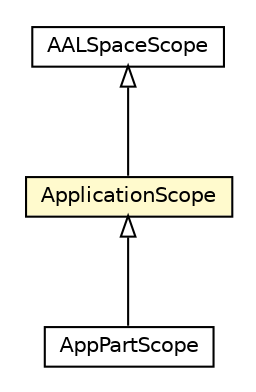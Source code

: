 #!/usr/local/bin/dot
#
# Class diagram 
# Generated by UMLGraph version R5_6-24-gf6e263 (http://www.umlgraph.org/)
#

digraph G {
	edge [fontname="Helvetica",fontsize=10,labelfontname="Helvetica",labelfontsize=10];
	node [fontname="Helvetica",fontsize=10,shape=plaintext];
	nodesep=0.25;
	ranksep=0.5;
	// org.universAAL.middleware.interfaces.configuration.scope.AALSpaceScope
	c126318 [label=<<table title="org.universAAL.middleware.interfaces.configuration.scope.AALSpaceScope" border="0" cellborder="1" cellspacing="0" cellpadding="2" port="p" href="./AALSpaceScope.html">
		<tr><td><table border="0" cellspacing="0" cellpadding="1">
<tr><td align="center" balign="center"> AALSpaceScope </td></tr>
		</table></td></tr>
		</table>>, URL="./AALSpaceScope.html", fontname="Helvetica", fontcolor="black", fontsize=10.0];
	// org.universAAL.middleware.interfaces.configuration.scope.ApplicationScope
	c126322 [label=<<table title="org.universAAL.middleware.interfaces.configuration.scope.ApplicationScope" border="0" cellborder="1" cellspacing="0" cellpadding="2" port="p" bgcolor="lemonChiffon" href="./ApplicationScope.html">
		<tr><td><table border="0" cellspacing="0" cellpadding="1">
<tr><td align="center" balign="center"> ApplicationScope </td></tr>
		</table></td></tr>
		</table>>, URL="./ApplicationScope.html", fontname="Helvetica", fontcolor="black", fontsize=10.0];
	// org.universAAL.middleware.interfaces.configuration.scope.AppPartScope
	c126323 [label=<<table title="org.universAAL.middleware.interfaces.configuration.scope.AppPartScope" border="0" cellborder="1" cellspacing="0" cellpadding="2" port="p" href="./AppPartScope.html">
		<tr><td><table border="0" cellspacing="0" cellpadding="1">
<tr><td align="center" balign="center"> AppPartScope </td></tr>
		</table></td></tr>
		</table>>, URL="./AppPartScope.html", fontname="Helvetica", fontcolor="black", fontsize=10.0];
	//org.universAAL.middleware.interfaces.configuration.scope.ApplicationScope extends org.universAAL.middleware.interfaces.configuration.scope.AALSpaceScope
	c126318:p -> c126322:p [dir=back,arrowtail=empty];
	//org.universAAL.middleware.interfaces.configuration.scope.AppPartScope extends org.universAAL.middleware.interfaces.configuration.scope.ApplicationScope
	c126322:p -> c126323:p [dir=back,arrowtail=empty];
}

